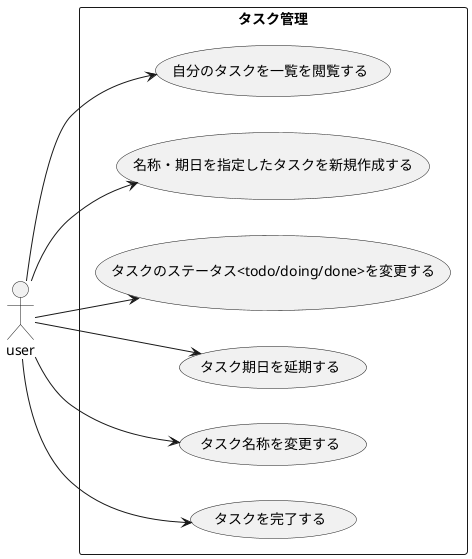@startuml
left to right direction
skinparam packageStyle rectangle

actor user

rectangle タスク管理 {
  user --> (自分のタスクを一覧を閲覧する)
  user --> (名称・期日を指定したタスクを新規作成する)
  user --> (タスクのステータス<todo/doing/done>を変更する)
  user --> (タスク期日を延期する)
  user --> (タスク名称を変更する)
  user --> (タスクを完了する)
}
@enduml